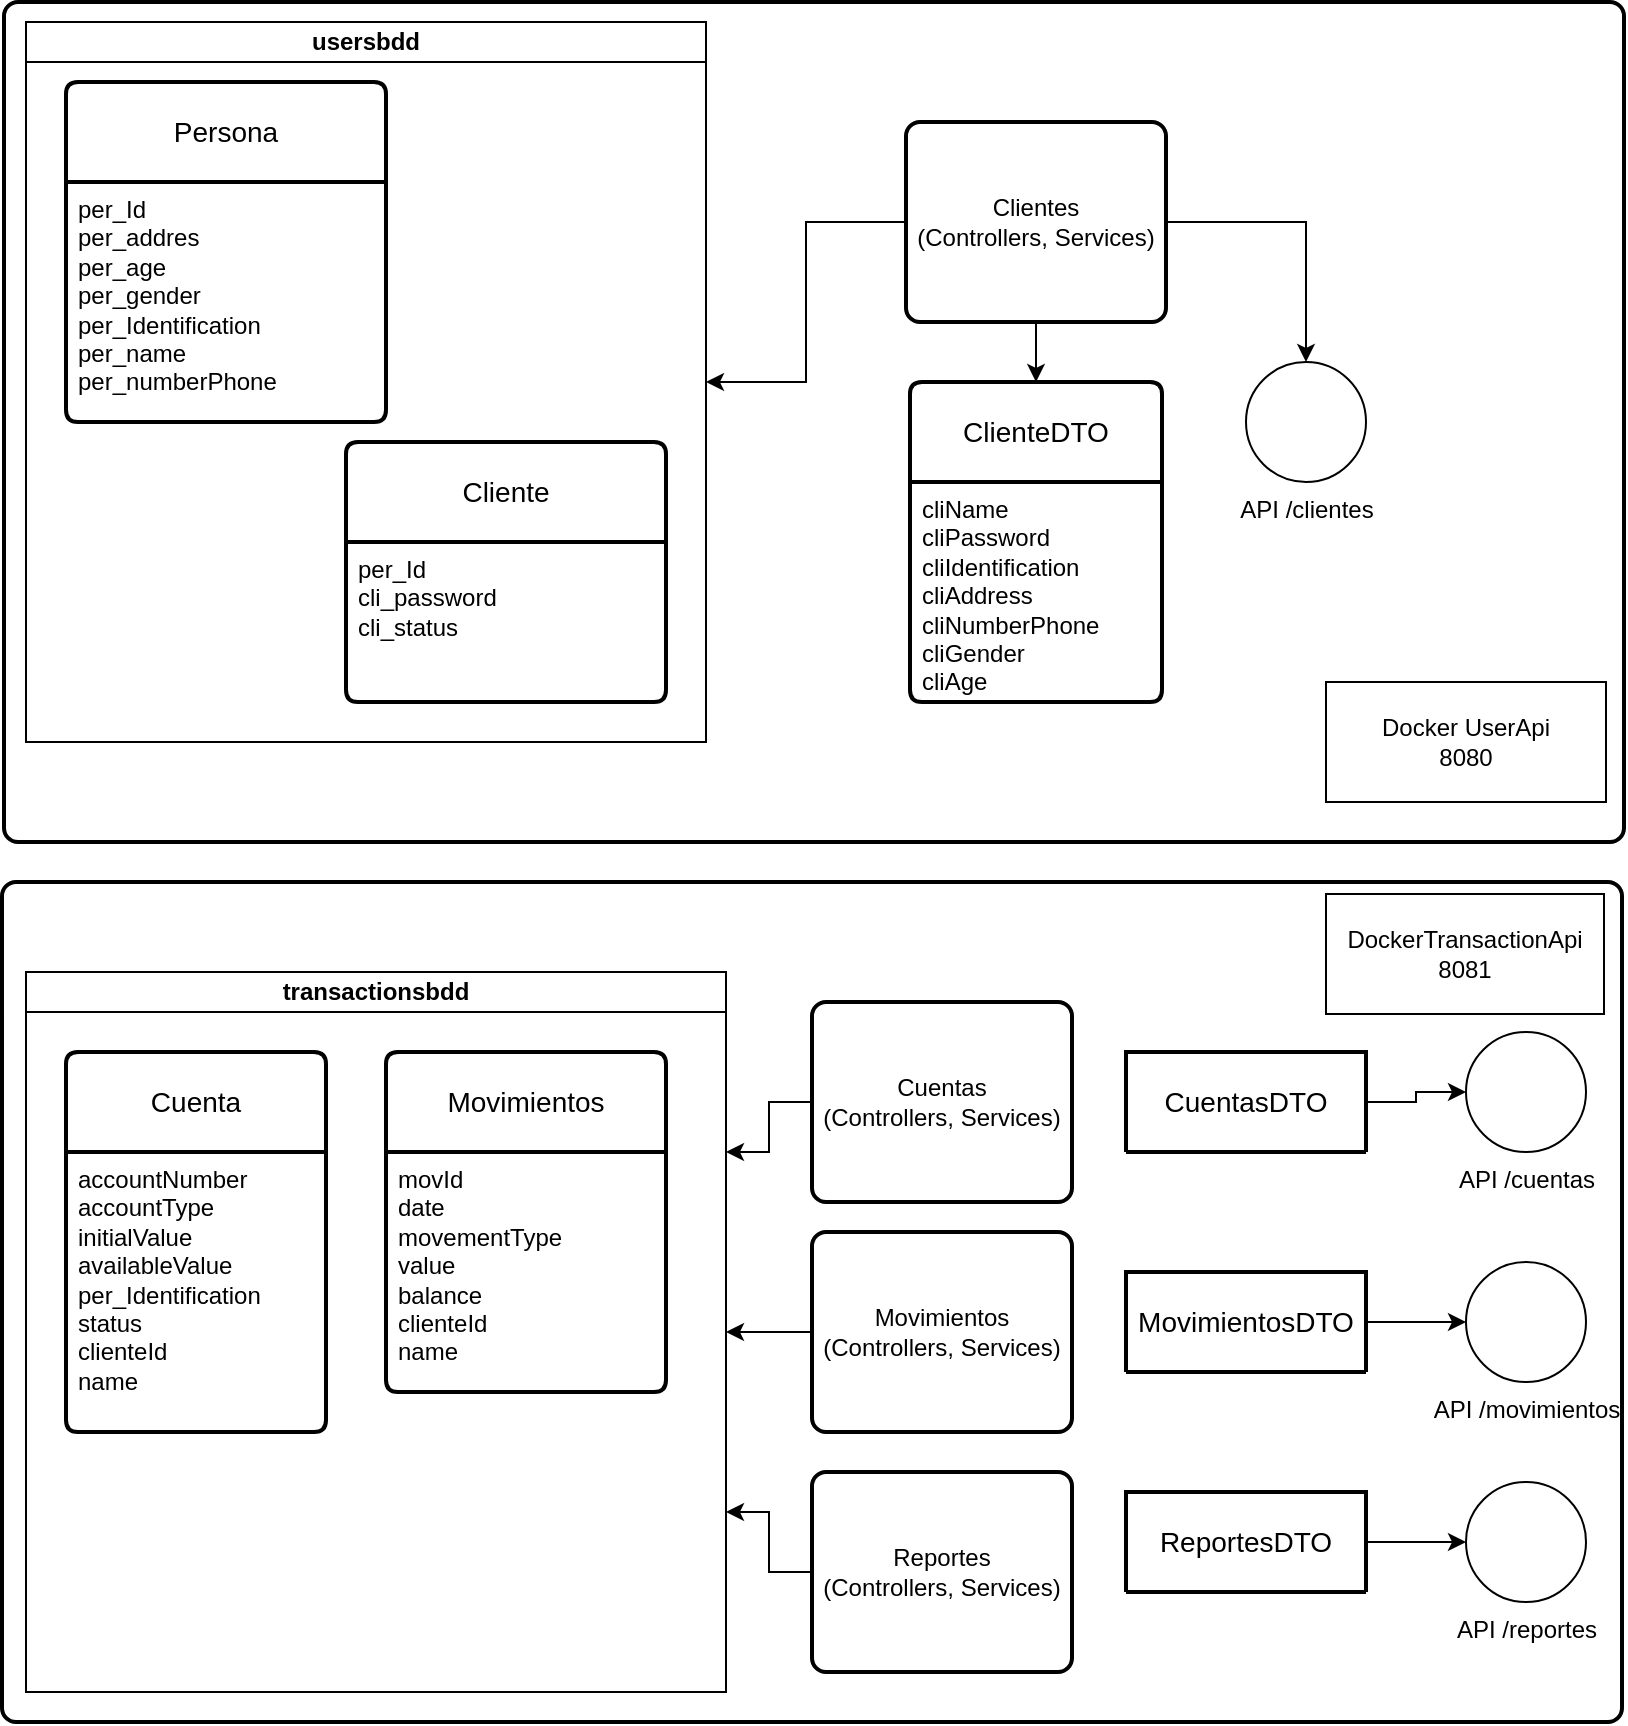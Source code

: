 <mxfile version="27.0.2">
  <diagram name="Página-1" id="zr3ZDjC-aRekP4lYCfrW">
    <mxGraphModel dx="1338" dy="865" grid="1" gridSize="10" guides="1" tooltips="1" connect="1" arrows="1" fold="1" page="1" pageScale="1" pageWidth="827" pageHeight="1169" math="0" shadow="0">
      <root>
        <mxCell id="0" />
        <mxCell id="1" parent="0" />
        <mxCell id="OW2hZ-FmrnlLOmjtcqPY-12" value="usersbdd" style="swimlane;startSize=20;whiteSpace=wrap;html=1;" vertex="1" parent="1">
          <mxGeometry x="20" y="20" width="340" height="360" as="geometry" />
        </mxCell>
        <mxCell id="OW2hZ-FmrnlLOmjtcqPY-8" value="Cliente" style="swimlane;childLayout=stackLayout;horizontal=1;startSize=50;horizontalStack=0;rounded=1;fontSize=14;fontStyle=0;strokeWidth=2;resizeParent=0;resizeLast=1;shadow=0;dashed=0;align=center;arcSize=4;whiteSpace=wrap;html=1;" vertex="1" parent="OW2hZ-FmrnlLOmjtcqPY-12">
          <mxGeometry x="160" y="210" width="160" height="130" as="geometry" />
        </mxCell>
        <mxCell id="OW2hZ-FmrnlLOmjtcqPY-9" value="&lt;div&gt;per_Id&lt;/div&gt;&lt;div&gt;cli_password&lt;/div&gt;&lt;div&gt;cli_status&lt;/div&gt;" style="align=left;strokeColor=none;fillColor=none;spacingLeft=4;spacingRight=4;fontSize=12;verticalAlign=top;resizable=0;rotatable=0;part=1;html=1;whiteSpace=wrap;" vertex="1" parent="OW2hZ-FmrnlLOmjtcqPY-8">
          <mxGeometry y="50" width="160" height="80" as="geometry" />
        </mxCell>
        <mxCell id="OW2hZ-FmrnlLOmjtcqPY-5" value="Persona" style="swimlane;childLayout=stackLayout;horizontal=1;startSize=50;horizontalStack=0;rounded=1;fontSize=14;fontStyle=0;strokeWidth=2;resizeParent=0;resizeLast=1;shadow=0;dashed=0;align=center;arcSize=4;whiteSpace=wrap;html=1;" vertex="1" parent="OW2hZ-FmrnlLOmjtcqPY-12">
          <mxGeometry x="20" y="30" width="160" height="170" as="geometry" />
        </mxCell>
        <mxCell id="OW2hZ-FmrnlLOmjtcqPY-6" value="&lt;div&gt;per_Id&lt;/div&gt;&lt;div&gt;per_addres&lt;/div&gt;&lt;div&gt;per_age&lt;/div&gt;&lt;div&gt;per_gender&lt;/div&gt;&lt;div&gt;per_Identification&lt;/div&gt;&lt;div&gt;per_name&lt;/div&gt;&lt;div&gt;per_numberPhone&lt;/div&gt;" style="align=left;strokeColor=none;fillColor=none;spacingLeft=4;spacingRight=4;fontSize=12;verticalAlign=top;resizable=0;rotatable=0;part=1;html=1;whiteSpace=wrap;" vertex="1" parent="OW2hZ-FmrnlLOmjtcqPY-5">
          <mxGeometry y="50" width="160" height="120" as="geometry" />
        </mxCell>
        <mxCell id="OW2hZ-FmrnlLOmjtcqPY-13" value="transactionsbdd" style="swimlane;startSize=20;whiteSpace=wrap;html=1;" vertex="1" parent="1">
          <mxGeometry x="20" y="495" width="350" height="360" as="geometry" />
        </mxCell>
        <mxCell id="OW2hZ-FmrnlLOmjtcqPY-10" value="Cuenta" style="swimlane;childLayout=stackLayout;horizontal=1;startSize=50;horizontalStack=0;rounded=1;fontSize=14;fontStyle=0;strokeWidth=2;resizeParent=0;resizeLast=1;shadow=0;dashed=0;align=center;arcSize=4;whiteSpace=wrap;html=1;" vertex="1" parent="OW2hZ-FmrnlLOmjtcqPY-13">
          <mxGeometry x="20" y="40" width="130" height="190" as="geometry" />
        </mxCell>
        <mxCell id="OW2hZ-FmrnlLOmjtcqPY-11" value="&lt;div&gt;accountNumber&lt;/div&gt;&lt;div&gt;accountType&lt;/div&gt;&lt;div&gt;initialValue&lt;/div&gt;&lt;div&gt;availableValue&lt;/div&gt;&lt;div&gt;per_Identification&lt;/div&gt;&lt;div&gt;status&lt;/div&gt;&lt;div&gt;clienteId&lt;/div&gt;&lt;div&gt;name&lt;/div&gt;&lt;div&gt;&lt;br&gt;&lt;/div&gt;" style="align=left;strokeColor=none;fillColor=none;spacingLeft=4;spacingRight=4;fontSize=12;verticalAlign=top;resizable=0;rotatable=0;part=1;html=1;whiteSpace=wrap;" vertex="1" parent="OW2hZ-FmrnlLOmjtcqPY-10">
          <mxGeometry y="50" width="130" height="140" as="geometry" />
        </mxCell>
        <mxCell id="OW2hZ-FmrnlLOmjtcqPY-14" value="Movimientos" style="swimlane;childLayout=stackLayout;horizontal=1;startSize=50;horizontalStack=0;rounded=1;fontSize=14;fontStyle=0;strokeWidth=2;resizeParent=0;resizeLast=1;shadow=0;dashed=0;align=center;arcSize=4;whiteSpace=wrap;html=1;" vertex="1" parent="OW2hZ-FmrnlLOmjtcqPY-13">
          <mxGeometry x="180" y="40" width="140" height="170" as="geometry" />
        </mxCell>
        <mxCell id="OW2hZ-FmrnlLOmjtcqPY-15" value="&lt;div&gt;movId&lt;/div&gt;&lt;div&gt;date&lt;/div&gt;&lt;div&gt;movementType&lt;/div&gt;&lt;div&gt;value&lt;/div&gt;&lt;div&gt;balance&lt;/div&gt;&lt;div&gt;clienteId&lt;/div&gt;&lt;div&gt;name&lt;/div&gt;&lt;div&gt;&lt;br&gt;&lt;/div&gt;" style="align=left;strokeColor=none;fillColor=none;spacingLeft=4;spacingRight=4;fontSize=12;verticalAlign=top;resizable=0;rotatable=0;part=1;html=1;whiteSpace=wrap;" vertex="1" parent="OW2hZ-FmrnlLOmjtcqPY-14">
          <mxGeometry y="50" width="140" height="120" as="geometry" />
        </mxCell>
        <mxCell id="OW2hZ-FmrnlLOmjtcqPY-21" value="" style="edgeStyle=orthogonalEdgeStyle;rounded=0;orthogonalLoop=1;jettySize=auto;html=1;" edge="1" parent="1" source="OW2hZ-FmrnlLOmjtcqPY-20" target="OW2hZ-FmrnlLOmjtcqPY-24">
          <mxGeometry relative="1" as="geometry">
            <mxPoint x="620" y="220" as="targetPoint" />
          </mxGeometry>
        </mxCell>
        <mxCell id="OW2hZ-FmrnlLOmjtcqPY-25" style="edgeStyle=orthogonalEdgeStyle;rounded=0;orthogonalLoop=1;jettySize=auto;html=1;exitX=0.5;exitY=1;exitDx=0;exitDy=0;entryX=0.5;entryY=0;entryDx=0;entryDy=0;" edge="1" parent="1" source="OW2hZ-FmrnlLOmjtcqPY-20" target="OW2hZ-FmrnlLOmjtcqPY-22">
          <mxGeometry relative="1" as="geometry" />
        </mxCell>
        <mxCell id="OW2hZ-FmrnlLOmjtcqPY-26" style="edgeStyle=orthogonalEdgeStyle;rounded=0;orthogonalLoop=1;jettySize=auto;html=1;exitX=0;exitY=0.5;exitDx=0;exitDy=0;entryX=1;entryY=0.5;entryDx=0;entryDy=0;" edge="1" parent="1" source="OW2hZ-FmrnlLOmjtcqPY-20" target="OW2hZ-FmrnlLOmjtcqPY-12">
          <mxGeometry relative="1" as="geometry" />
        </mxCell>
        <mxCell id="OW2hZ-FmrnlLOmjtcqPY-20" value="&lt;div&gt;Clientes&lt;/div&gt;&lt;div&gt;(Controllers, Services)&lt;/div&gt;" style="rounded=1;whiteSpace=wrap;html=1;absoluteArcSize=1;arcSize=14;strokeWidth=2;" vertex="1" parent="1">
          <mxGeometry x="460" y="70" width="130" height="100" as="geometry" />
        </mxCell>
        <mxCell id="OW2hZ-FmrnlLOmjtcqPY-22" value="ClienteDTO" style="swimlane;childLayout=stackLayout;horizontal=1;startSize=50;horizontalStack=0;rounded=1;fontSize=14;fontStyle=0;strokeWidth=2;resizeParent=0;resizeLast=1;shadow=0;dashed=0;align=center;arcSize=4;whiteSpace=wrap;html=1;" vertex="1" parent="1">
          <mxGeometry x="462" y="200" width="126" height="160" as="geometry" />
        </mxCell>
        <mxCell id="OW2hZ-FmrnlLOmjtcqPY-23" value="&lt;div&gt;cliName&lt;/div&gt;cliPassword&lt;br&gt;cliIdentification&lt;br&gt;cliAddress&lt;br&gt;cliNumberPhone&amp;nbsp;&amp;nbsp;&amp;nbsp; &lt;br&gt;cliGender&lt;br&gt;cliAge" style="align=left;strokeColor=none;fillColor=none;spacingLeft=4;spacingRight=4;fontSize=12;verticalAlign=top;resizable=0;rotatable=0;part=1;html=1;whiteSpace=wrap;" vertex="1" parent="OW2hZ-FmrnlLOmjtcqPY-22">
          <mxGeometry y="50" width="126" height="110" as="geometry" />
        </mxCell>
        <mxCell id="OW2hZ-FmrnlLOmjtcqPY-24" value="API /clientes" style="verticalLabelPosition=bottom;verticalAlign=top;html=1;shape=mxgraph.flowchart.on-page_reference;" vertex="1" parent="1">
          <mxGeometry x="630" y="190" width="60" height="60" as="geometry" />
        </mxCell>
        <mxCell id="OW2hZ-FmrnlLOmjtcqPY-32" style="edgeStyle=orthogonalEdgeStyle;rounded=0;orthogonalLoop=1;jettySize=auto;html=1;exitX=0;exitY=0.5;exitDx=0;exitDy=0;entryX=1;entryY=0.25;entryDx=0;entryDy=0;" edge="1" parent="1" source="OW2hZ-FmrnlLOmjtcqPY-27" target="OW2hZ-FmrnlLOmjtcqPY-13">
          <mxGeometry relative="1" as="geometry" />
        </mxCell>
        <mxCell id="OW2hZ-FmrnlLOmjtcqPY-27" value="&lt;div&gt;Cuentas&lt;/div&gt;&lt;div&gt;(Controllers, Services)&lt;/div&gt;" style="rounded=1;whiteSpace=wrap;html=1;absoluteArcSize=1;arcSize=14;strokeWidth=2;" vertex="1" parent="1">
          <mxGeometry x="413" y="510" width="130" height="100" as="geometry" />
        </mxCell>
        <mxCell id="OW2hZ-FmrnlLOmjtcqPY-31" style="edgeStyle=orthogonalEdgeStyle;rounded=0;orthogonalLoop=1;jettySize=auto;html=1;exitX=0;exitY=0.5;exitDx=0;exitDy=0;entryX=1;entryY=0.5;entryDx=0;entryDy=0;" edge="1" parent="1" source="OW2hZ-FmrnlLOmjtcqPY-28" target="OW2hZ-FmrnlLOmjtcqPY-13">
          <mxGeometry relative="1" as="geometry" />
        </mxCell>
        <mxCell id="OW2hZ-FmrnlLOmjtcqPY-28" value="&lt;div&gt;Movimientos&lt;/div&gt;&lt;div&gt;(Controllers, Services)&lt;/div&gt;" style="rounded=1;whiteSpace=wrap;html=1;absoluteArcSize=1;arcSize=14;strokeWidth=2;" vertex="1" parent="1">
          <mxGeometry x="413" y="625" width="130" height="100" as="geometry" />
        </mxCell>
        <mxCell id="OW2hZ-FmrnlLOmjtcqPY-30" style="edgeStyle=orthogonalEdgeStyle;rounded=0;orthogonalLoop=1;jettySize=auto;html=1;entryX=1;entryY=0.75;entryDx=0;entryDy=0;" edge="1" parent="1" source="OW2hZ-FmrnlLOmjtcqPY-29" target="OW2hZ-FmrnlLOmjtcqPY-13">
          <mxGeometry relative="1" as="geometry" />
        </mxCell>
        <mxCell id="OW2hZ-FmrnlLOmjtcqPY-29" value="&lt;div&gt;Reportes&lt;/div&gt;&lt;div&gt;(Controllers, Services)&lt;/div&gt;" style="rounded=1;whiteSpace=wrap;html=1;absoluteArcSize=1;arcSize=14;strokeWidth=2;" vertex="1" parent="1">
          <mxGeometry x="413" y="745" width="130" height="100" as="geometry" />
        </mxCell>
        <mxCell id="OW2hZ-FmrnlLOmjtcqPY-42" style="edgeStyle=orthogonalEdgeStyle;rounded=0;orthogonalLoop=1;jettySize=auto;html=1;exitX=1;exitY=0.5;exitDx=0;exitDy=0;" edge="1" parent="1" source="OW2hZ-FmrnlLOmjtcqPY-33" target="OW2hZ-FmrnlLOmjtcqPY-39">
          <mxGeometry relative="1" as="geometry" />
        </mxCell>
        <mxCell id="OW2hZ-FmrnlLOmjtcqPY-33" value="CuentasDTO" style="swimlane;childLayout=stackLayout;horizontal=1;startSize=50;horizontalStack=0;rounded=1;fontSize=14;fontStyle=0;strokeWidth=2;resizeParent=0;resizeLast=1;shadow=0;dashed=0;align=center;arcSize=4;whiteSpace=wrap;html=1;" vertex="1" collapsed="1" parent="1">
          <mxGeometry x="570" y="535" width="120" height="50" as="geometry">
            <mxRectangle x="600" y="490" width="126" height="160" as="alternateBounds" />
          </mxGeometry>
        </mxCell>
        <mxCell id="OW2hZ-FmrnlLOmjtcqPY-34" value="&lt;div&gt;cliName&lt;/div&gt;cliPassword&lt;br&gt;cliIdentification&lt;br&gt;cliAddress&lt;br&gt;cliNumberPhone&amp;nbsp;&amp;nbsp;&amp;nbsp; &lt;br&gt;cliGender&lt;br&gt;cliAge" style="align=left;strokeColor=none;fillColor=none;spacingLeft=4;spacingRight=4;fontSize=12;verticalAlign=top;resizable=0;rotatable=0;part=1;html=1;whiteSpace=wrap;" vertex="1" parent="OW2hZ-FmrnlLOmjtcqPY-33">
          <mxGeometry y="50" width="126" height="110" as="geometry" />
        </mxCell>
        <mxCell id="OW2hZ-FmrnlLOmjtcqPY-35" value="MovimientosDTO" style="swimlane;childLayout=stackLayout;horizontal=1;startSize=50;horizontalStack=0;rounded=1;fontSize=14;fontStyle=0;strokeWidth=2;resizeParent=0;resizeLast=1;shadow=0;dashed=0;align=center;arcSize=4;whiteSpace=wrap;html=1;" vertex="1" collapsed="1" parent="1">
          <mxGeometry x="570" y="645" width="120" height="50" as="geometry">
            <mxRectangle x="600" y="490" width="126" height="160" as="alternateBounds" />
          </mxGeometry>
        </mxCell>
        <mxCell id="OW2hZ-FmrnlLOmjtcqPY-36" value="&lt;div&gt;cliName&lt;/div&gt;cliPassword&lt;br&gt;cliIdentification&lt;br&gt;cliAddress&lt;br&gt;cliNumberPhone&amp;nbsp;&amp;nbsp;&amp;nbsp; &lt;br&gt;cliGender&lt;br&gt;cliAge" style="align=left;strokeColor=none;fillColor=none;spacingLeft=4;spacingRight=4;fontSize=12;verticalAlign=top;resizable=0;rotatable=0;part=1;html=1;whiteSpace=wrap;" vertex="1" parent="OW2hZ-FmrnlLOmjtcqPY-35">
          <mxGeometry y="50" width="126" height="110" as="geometry" />
        </mxCell>
        <mxCell id="OW2hZ-FmrnlLOmjtcqPY-37" value="ReportesDTO" style="swimlane;childLayout=stackLayout;horizontal=1;startSize=50;horizontalStack=0;rounded=1;fontSize=14;fontStyle=0;strokeWidth=2;resizeParent=0;resizeLast=1;shadow=0;dashed=0;align=center;arcSize=4;whiteSpace=wrap;html=1;" vertex="1" collapsed="1" parent="1">
          <mxGeometry x="570" y="755" width="120" height="50" as="geometry">
            <mxRectangle x="600" y="490" width="126" height="160" as="alternateBounds" />
          </mxGeometry>
        </mxCell>
        <mxCell id="OW2hZ-FmrnlLOmjtcqPY-38" value="&lt;div&gt;cliName&lt;/div&gt;cliPassword&lt;br&gt;cliIdentification&lt;br&gt;cliAddress&lt;br&gt;cliNumberPhone&amp;nbsp;&amp;nbsp;&amp;nbsp; &lt;br&gt;cliGender&lt;br&gt;cliAge" style="align=left;strokeColor=none;fillColor=none;spacingLeft=4;spacingRight=4;fontSize=12;verticalAlign=top;resizable=0;rotatable=0;part=1;html=1;whiteSpace=wrap;" vertex="1" parent="OW2hZ-FmrnlLOmjtcqPY-37">
          <mxGeometry y="50" width="126" height="110" as="geometry" />
        </mxCell>
        <mxCell id="OW2hZ-FmrnlLOmjtcqPY-39" value="API /cuentas" style="verticalLabelPosition=bottom;verticalAlign=top;html=1;shape=mxgraph.flowchart.on-page_reference;" vertex="1" parent="1">
          <mxGeometry x="740" y="525" width="60" height="60" as="geometry" />
        </mxCell>
        <mxCell id="OW2hZ-FmrnlLOmjtcqPY-40" value="API /movimientos" style="verticalLabelPosition=bottom;verticalAlign=top;html=1;shape=mxgraph.flowchart.on-page_reference;" vertex="1" parent="1">
          <mxGeometry x="740" y="640" width="60" height="60" as="geometry" />
        </mxCell>
        <mxCell id="OW2hZ-FmrnlLOmjtcqPY-41" value="API /reportes" style="verticalLabelPosition=bottom;verticalAlign=top;html=1;shape=mxgraph.flowchart.on-page_reference;" vertex="1" parent="1">
          <mxGeometry x="740" y="750" width="60" height="60" as="geometry" />
        </mxCell>
        <mxCell id="OW2hZ-FmrnlLOmjtcqPY-47" value="" style="rounded=1;whiteSpace=wrap;html=1;absoluteArcSize=1;arcSize=14;strokeWidth=2;fillColor=none;" vertex="1" parent="1">
          <mxGeometry x="8" y="450" width="810" height="420" as="geometry" />
        </mxCell>
        <mxCell id="OW2hZ-FmrnlLOmjtcqPY-43" style="edgeStyle=orthogonalEdgeStyle;rounded=0;orthogonalLoop=1;jettySize=auto;html=1;exitX=1;exitY=0.5;exitDx=0;exitDy=0;entryX=0;entryY=0.5;entryDx=0;entryDy=0;entryPerimeter=0;" edge="1" parent="1" source="OW2hZ-FmrnlLOmjtcqPY-35" target="OW2hZ-FmrnlLOmjtcqPY-40">
          <mxGeometry relative="1" as="geometry" />
        </mxCell>
        <mxCell id="OW2hZ-FmrnlLOmjtcqPY-44" style="edgeStyle=orthogonalEdgeStyle;rounded=0;orthogonalLoop=1;jettySize=auto;html=1;exitX=1;exitY=0.5;exitDx=0;exitDy=0;entryX=0;entryY=0.5;entryDx=0;entryDy=0;entryPerimeter=0;" edge="1" parent="1" source="OW2hZ-FmrnlLOmjtcqPY-37" target="OW2hZ-FmrnlLOmjtcqPY-41">
          <mxGeometry relative="1" as="geometry" />
        </mxCell>
        <mxCell id="OW2hZ-FmrnlLOmjtcqPY-48" value="" style="rounded=1;whiteSpace=wrap;html=1;absoluteArcSize=1;arcSize=14;strokeWidth=2;fillColor=none;" vertex="1" parent="1">
          <mxGeometry x="9" y="10" width="810" height="420" as="geometry" />
        </mxCell>
        <mxCell id="OW2hZ-FmrnlLOmjtcqPY-49" value="&lt;div&gt;Docker UserApi &lt;br&gt;&lt;/div&gt;&lt;div&gt;8080&lt;/div&gt;" style="rounded=0;whiteSpace=wrap;html=1;" vertex="1" parent="1">
          <mxGeometry x="670" y="350" width="140" height="60" as="geometry" />
        </mxCell>
        <mxCell id="OW2hZ-FmrnlLOmjtcqPY-51" value="&lt;div&gt;DockerTransactionApi&lt;/div&gt;&lt;div&gt;8081 &lt;/div&gt;" style="rounded=0;whiteSpace=wrap;html=1;" vertex="1" parent="1">
          <mxGeometry x="670" y="456" width="139" height="60" as="geometry" />
        </mxCell>
      </root>
    </mxGraphModel>
  </diagram>
</mxfile>
